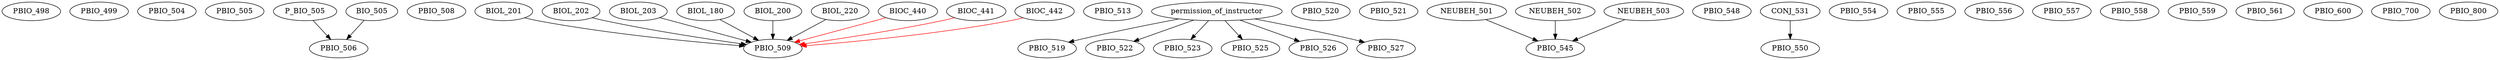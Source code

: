 digraph G {
    PBIO_498;
    PBIO_499;
    PBIO_504;
    PBIO_505;
    edge [color=black];
    P_BIO_505 -> PBIO_506;
    BIO_505 -> PBIO_506;
    PBIO_508;
    edge [color=black];
    BIOL_201 -> PBIO_509;
    BIOL_202 -> PBIO_509;
    BIOL_203 -> PBIO_509;
    BIOL_180 -> PBIO_509;
    BIOL_200 -> PBIO_509;
    BIOL_220 -> PBIO_509;
    edge [color=red];
    BIOC_440 -> PBIO_509;
    BIOC_441 -> PBIO_509;
    BIOC_442 -> PBIO_509;
    PBIO_513;
    edge [color=black];
    permission_of_instructor -> PBIO_519;
    PBIO_520;
    PBIO_521;
    edge [color=black];
    permission_of_instructor -> PBIO_522;
    edge [color=black];
    permission_of_instructor -> PBIO_523;
    edge [color=black];
    permission_of_instructor -> PBIO_525;
    edge [color=black];
    permission_of_instructor -> PBIO_526;
    edge [color=black];
    permission_of_instructor -> PBIO_527;
    edge [color=black];
    NEUBEH_501 -> PBIO_545;
    NEUBEH_502 -> PBIO_545;
    NEUBEH_503 -> PBIO_545;
    PBIO_548;
    edge [color=black];
    CONJ_531 -> PBIO_550;
    PBIO_554;
    PBIO_555;
    PBIO_556;
    PBIO_557;
    PBIO_558;
    PBIO_559;
    PBIO_561;
    PBIO_600;
    PBIO_700;
    PBIO_800;
}
